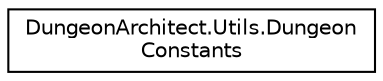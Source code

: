 digraph "Graphical Class Hierarchy"
{
  edge [fontname="Helvetica",fontsize="10",labelfontname="Helvetica",labelfontsize="10"];
  node [fontname="Helvetica",fontsize="10",shape=record];
  rankdir="LR";
  Node1 [label="DungeonArchitect.Utils.Dungeon\lConstants",height=0.2,width=0.4,color="black", fillcolor="white", style="filled",URL="$class_dungeon_architect_1_1_utils_1_1_dungeon_constants.html",tooltip="Contains various project specific constants "];
}
